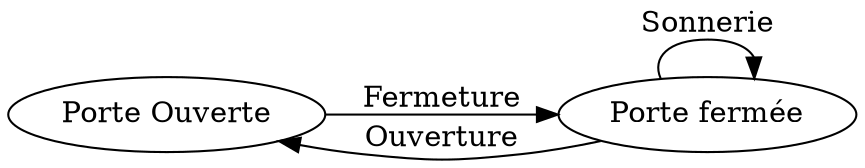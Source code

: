digraph G {
        ratio="compress";
        rankdir="LR";
        
        A[label="Porte Ouverte"];
        B[label="Porte fermée"];
        A -> B [label="Fermeture"];
        B -> A [label="Ouverture"];
        B -> B [label="Sonnerie"];
}
